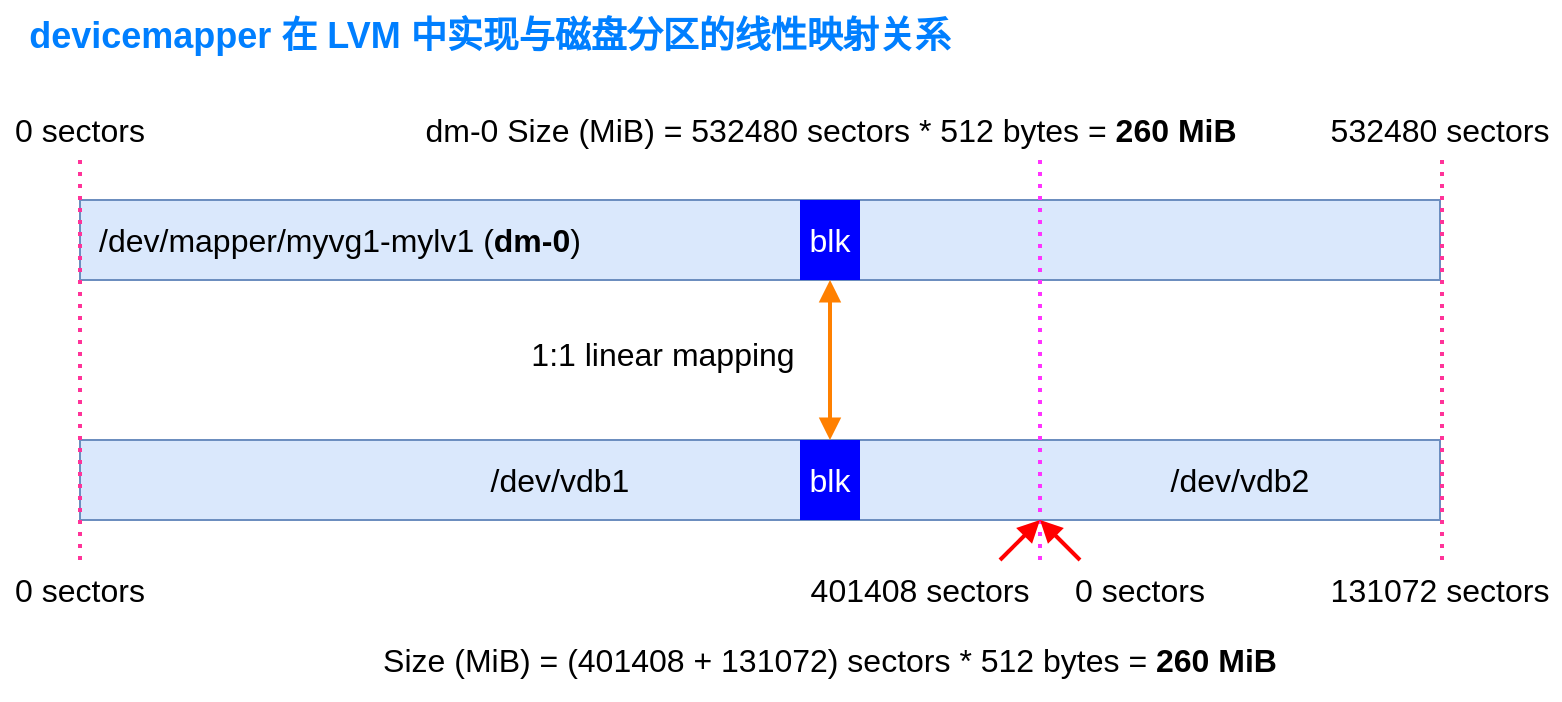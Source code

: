 <mxfile version="14.5.1" type="device"><diagram id="Ux7iExDD4UiyoM-L35T-" name="第 1 页"><mxGraphModel dx="1038" dy="607" grid="1" gridSize="10" guides="1" tooltips="1" connect="1" arrows="1" fold="1" page="1" pageScale="1" pageWidth="1169" pageHeight="827" math="0" shadow="0"><root><mxCell id="0"/><mxCell id="1" parent="0"/><mxCell id="188256pS445UKNTezCN2-1" value="" style="rounded=0;whiteSpace=wrap;html=1;fillColor=#dae8fc;strokeColor=#6c8ebf;" vertex="1" parent="1"><mxGeometry x="160" y="120" width="680" height="40" as="geometry"/></mxCell><mxCell id="188256pS445UKNTezCN2-2" value="" style="rounded=0;whiteSpace=wrap;html=1;fillColor=#dae8fc;strokeColor=#6c8ebf;" vertex="1" parent="1"><mxGeometry x="160" y="240" width="680" height="40" as="geometry"/></mxCell><mxCell id="188256pS445UKNTezCN2-3" value="" style="endArrow=none;dashed=1;html=1;strokeWidth=2;dashPattern=1 2;strokeColor=#FF3399;" edge="1" parent="1"><mxGeometry width="50" height="50" relative="1" as="geometry"><mxPoint x="160" y="300" as="sourcePoint"/><mxPoint x="160" y="100" as="targetPoint"/></mxGeometry></mxCell><mxCell id="188256pS445UKNTezCN2-4" value="" style="endArrow=none;dashed=1;html=1;strokeWidth=2;dashPattern=1 2;strokeColor=#FF3399;" edge="1" parent="1"><mxGeometry width="50" height="50" relative="1" as="geometry"><mxPoint x="841" y="300" as="sourcePoint"/><mxPoint x="841" y="100" as="targetPoint"/></mxGeometry></mxCell><mxCell id="188256pS445UKNTezCN2-5" value="0 sectors" style="text;html=1;strokeColor=none;fillColor=none;align=center;verticalAlign=middle;whiteSpace=wrap;rounded=0;fontSize=16;" vertex="1" parent="1"><mxGeometry x="120" y="70" width="80" height="30" as="geometry"/></mxCell><mxCell id="188256pS445UKNTezCN2-6" value="532480 sectors" style="text;html=1;strokeColor=none;fillColor=none;align=center;verticalAlign=middle;whiteSpace=wrap;rounded=0;fontSize=16;" vertex="1" parent="1"><mxGeometry x="780" y="70" width="120" height="30" as="geometry"/></mxCell><mxCell id="188256pS445UKNTezCN2-7" value="/dev/mapper/myvg1-mylv1 (&lt;b&gt;dm-0&lt;/b&gt;)" style="text;html=1;strokeColor=none;fillColor=none;align=center;verticalAlign=middle;whiteSpace=wrap;rounded=0;fontSize=16;" vertex="1" parent="1"><mxGeometry x="160" y="125" width="260" height="30" as="geometry"/></mxCell><mxCell id="188256pS445UKNTezCN2-8" value="" style="endArrow=none;dashed=1;html=1;fillColor=#f8cecc;strokeWidth=2;dashPattern=1 2;strokeColor=#FF33FF;" edge="1" parent="1"><mxGeometry width="50" height="50" relative="1" as="geometry"><mxPoint x="640" y="300" as="sourcePoint"/><mxPoint x="640" y="100" as="targetPoint"/></mxGeometry></mxCell><mxCell id="188256pS445UKNTezCN2-9" value="/dev/vdb1" style="text;html=1;strokeColor=none;fillColor=none;align=center;verticalAlign=middle;whiteSpace=wrap;rounded=0;fontSize=16;" vertex="1" parent="1"><mxGeometry x="350" y="245" width="100" height="30" as="geometry"/></mxCell><mxCell id="188256pS445UKNTezCN2-10" value="/dev/vdb2" style="text;html=1;strokeColor=none;fillColor=none;align=center;verticalAlign=middle;whiteSpace=wrap;rounded=0;fontSize=16;" vertex="1" parent="1"><mxGeometry x="690" y="245" width="100" height="30" as="geometry"/></mxCell><mxCell id="188256pS445UKNTezCN2-11" value="" style="rounded=0;whiteSpace=wrap;html=1;fontSize=16;fillColor=#0000FF;strokeColor=none;" vertex="1" parent="1"><mxGeometry x="520" y="120" width="30" height="40" as="geometry"/></mxCell><mxCell id="188256pS445UKNTezCN2-12" value="" style="rounded=0;whiteSpace=wrap;html=1;fontSize=16;fillColor=#0000FF;strokeColor=none;" vertex="1" parent="1"><mxGeometry x="520" y="240" width="30" height="40" as="geometry"/></mxCell><mxCell id="188256pS445UKNTezCN2-13" value="blk" style="text;html=1;strokeColor=none;align=center;verticalAlign=middle;whiteSpace=wrap;rounded=0;fontSize=16;fontColor=#FFFFFF;" vertex="1" parent="1"><mxGeometry x="520" y="130" width="30" height="20" as="geometry"/></mxCell><mxCell id="188256pS445UKNTezCN2-14" value="blk" style="text;html=1;strokeColor=none;fillColor=none;align=center;verticalAlign=middle;whiteSpace=wrap;rounded=0;fontSize=16;fontColor=#FFFFFF;" vertex="1" parent="1"><mxGeometry x="520" y="250" width="30" height="20" as="geometry"/></mxCell><mxCell id="188256pS445UKNTezCN2-15" value="0 sectors" style="text;html=1;strokeColor=none;fillColor=none;align=center;verticalAlign=middle;whiteSpace=wrap;rounded=0;fontSize=16;" vertex="1" parent="1"><mxGeometry x="120" y="300" width="80" height="30" as="geometry"/></mxCell><mxCell id="188256pS445UKNTezCN2-17" value="401408 sectors" style="text;html=1;strokeColor=none;fillColor=none;align=center;verticalAlign=middle;whiteSpace=wrap;rounded=0;fontSize=16;" vertex="1" parent="1"><mxGeometry x="520" y="300" width="120" height="30" as="geometry"/></mxCell><mxCell id="188256pS445UKNTezCN2-18" value="" style="endArrow=block;startArrow=block;html=1;strokeWidth=2;fontSize=16;fontColor=#FFFFFF;entryX=0.5;entryY=1;entryDx=0;entryDy=0;exitX=0.5;exitY=0;exitDx=0;exitDy=0;strokeColor=#FF8000;startFill=1;endFill=1;" edge="1" parent="1"><mxGeometry width="50" height="50" relative="1" as="geometry"><mxPoint x="535" y="240" as="sourcePoint"/><mxPoint x="535" y="160" as="targetPoint"/></mxGeometry></mxCell><mxCell id="188256pS445UKNTezCN2-19" value="&lt;font color=&quot;#000000&quot;&gt;1:1 linear mapping&lt;/font&gt;" style="text;html=1;strokeColor=none;fillColor=none;align=center;verticalAlign=middle;whiteSpace=wrap;rounded=0;fontSize=16;fontColor=#FFFFFF;" vertex="1" parent="1"><mxGeometry x="380" y="182" width="143" height="30" as="geometry"/></mxCell><mxCell id="188256pS445UKNTezCN2-20" value="" style="endArrow=block;html=1;strokeWidth=2;fontSize=16;fontColor=#FFFFFF;endFill=1;strokeColor=#FF0000;" edge="1" parent="1"><mxGeometry width="50" height="50" relative="1" as="geometry"><mxPoint x="620" y="300" as="sourcePoint"/><mxPoint x="640" y="280" as="targetPoint"/></mxGeometry></mxCell><mxCell id="188256pS445UKNTezCN2-21" value="" style="endArrow=block;html=1;strokeWidth=2;fontSize=16;fontColor=#FFFFFF;endFill=1;strokeColor=#FF0000;" edge="1" parent="1"><mxGeometry width="50" height="50" relative="1" as="geometry"><mxPoint x="660" y="300" as="sourcePoint"/><mxPoint x="640" y="280" as="targetPoint"/></mxGeometry></mxCell><mxCell id="188256pS445UKNTezCN2-22" value="0 sectors" style="text;html=1;strokeColor=none;fillColor=none;align=center;verticalAlign=middle;whiteSpace=wrap;rounded=0;fontSize=16;" vertex="1" parent="1"><mxGeometry x="650" y="300" width="80" height="30" as="geometry"/></mxCell><mxCell id="188256pS445UKNTezCN2-23" value="131072 sectors" style="text;html=1;strokeColor=none;fillColor=none;align=center;verticalAlign=middle;whiteSpace=wrap;rounded=0;fontSize=16;" vertex="1" parent="1"><mxGeometry x="780" y="300" width="120" height="30" as="geometry"/></mxCell><mxCell id="188256pS445UKNTezCN2-24" value="dm-0 Size (MiB) = 532480 sectors * 512 bytes = &lt;b&gt;260 MiB&lt;/b&gt;" style="text;html=1;strokeColor=none;fillColor=none;align=center;verticalAlign=middle;whiteSpace=wrap;rounded=0;fontSize=16;fontFamily=Helvetica;fontStyle=0" vertex="1" parent="1"><mxGeometry x="317.5" y="65" width="435" height="40" as="geometry"/></mxCell><mxCell id="188256pS445UKNTezCN2-25" value="Size (MiB) = (401408 + 131072) sectors * 512 bytes = &lt;b&gt;260 MiB&lt;/b&gt;" style="text;html=1;strokeColor=none;fillColor=none;align=center;verticalAlign=middle;whiteSpace=wrap;rounded=0;fontSize=16;fontColor=#000000;" vertex="1" parent="1"><mxGeometry x="305" y="330" width="460" height="40" as="geometry"/></mxCell><mxCell id="188256pS445UKNTezCN2-26" value="devicemapper 在 LVM 中实现与磁盘分区的线性映射关系" style="text;html=1;strokeColor=none;fillColor=none;align=center;verticalAlign=middle;whiteSpace=wrap;rounded=0;fontFamily=Helvetica;fontSize=18;fontStyle=1;fontColor=#007FFF;" vertex="1" parent="1"><mxGeometry x="120" y="20" width="490" height="36" as="geometry"/></mxCell></root></mxGraphModel></diagram></mxfile>